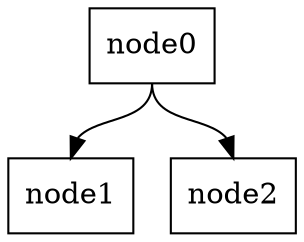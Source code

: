 digraph Tree {
    node [shape = box];
    node0;
    node1;
    node2;
    node0:s -> node1:n;
    node0:s -> node2:n;
    
    
}
